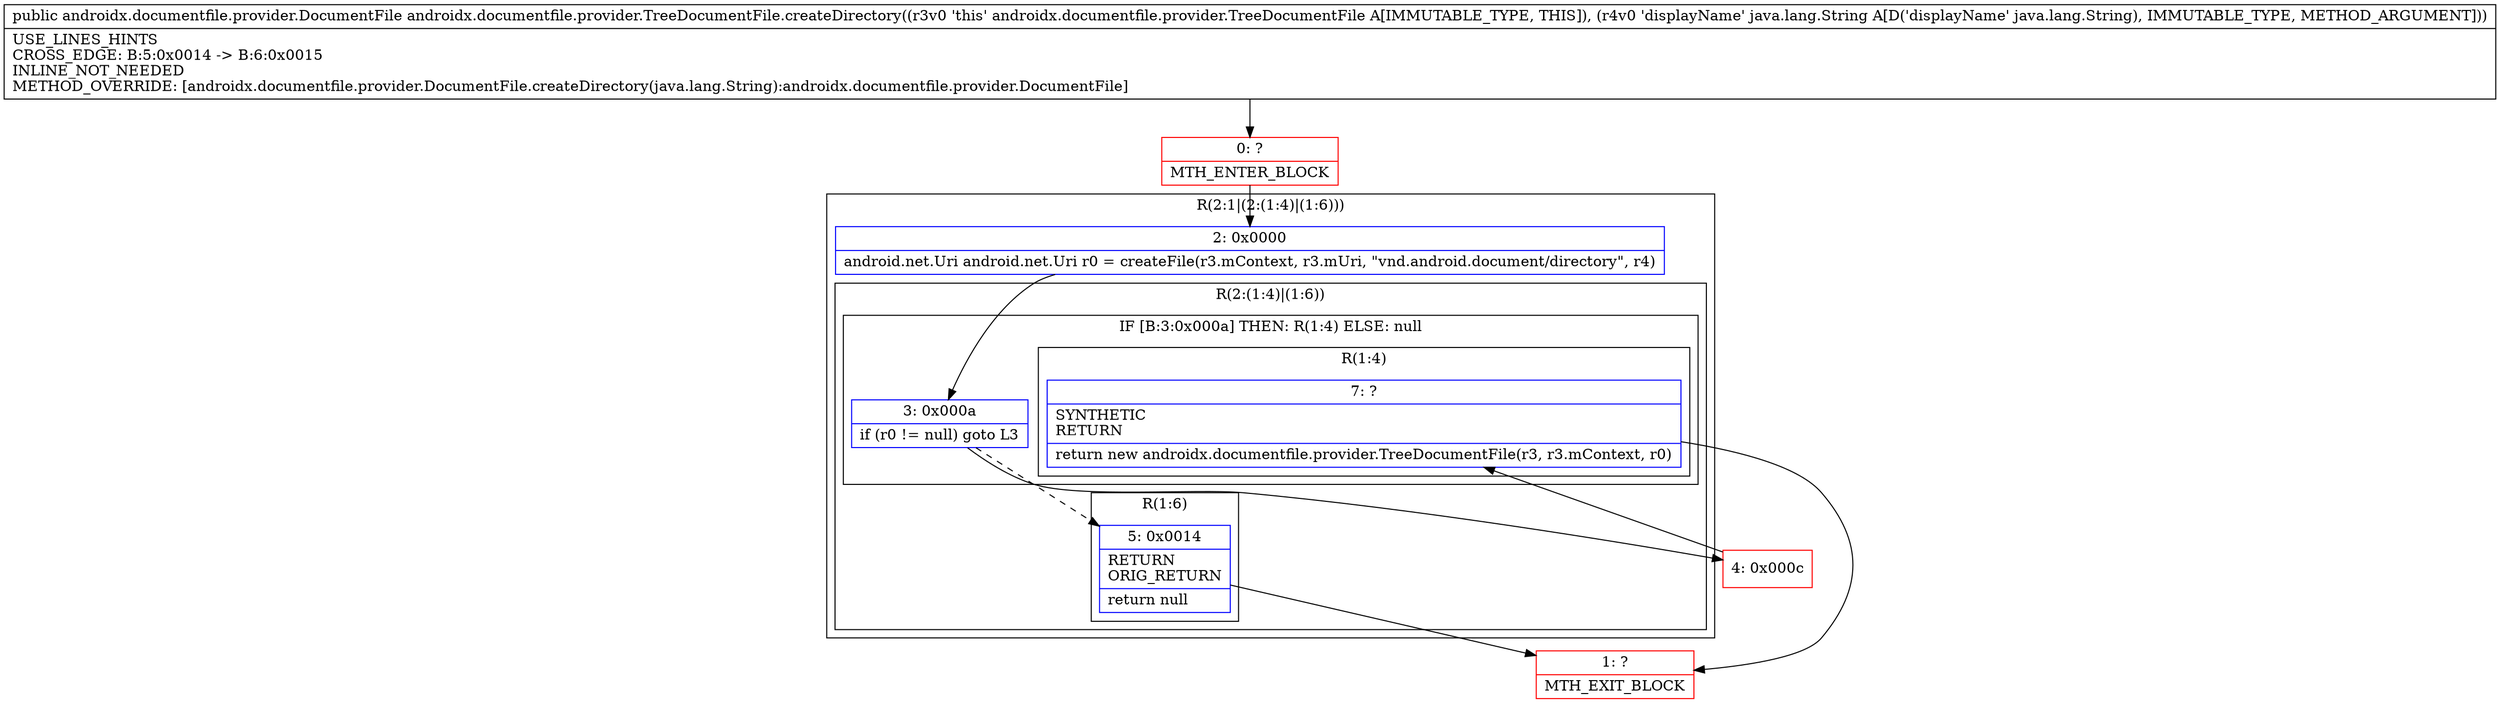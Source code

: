 digraph "CFG forandroidx.documentfile.provider.TreeDocumentFile.createDirectory(Ljava\/lang\/String;)Landroidx\/documentfile\/provider\/DocumentFile;" {
subgraph cluster_Region_1693107315 {
label = "R(2:1|(2:(1:4)|(1:6)))";
node [shape=record,color=blue];
Node_2 [shape=record,label="{2\:\ 0x0000|android.net.Uri android.net.Uri r0 = createFile(r3.mContext, r3.mUri, \"vnd.android.document\/directory\", r4)\l}"];
subgraph cluster_Region_328219223 {
label = "R(2:(1:4)|(1:6))";
node [shape=record,color=blue];
subgraph cluster_IfRegion_153047938 {
label = "IF [B:3:0x000a] THEN: R(1:4) ELSE: null";
node [shape=record,color=blue];
Node_3 [shape=record,label="{3\:\ 0x000a|if (r0 != null) goto L3\l}"];
subgraph cluster_Region_1192153711 {
label = "R(1:4)";
node [shape=record,color=blue];
Node_7 [shape=record,label="{7\:\ ?|SYNTHETIC\lRETURN\l|return new androidx.documentfile.provider.TreeDocumentFile(r3, r3.mContext, r0)\l}"];
}
}
subgraph cluster_Region_1126249892 {
label = "R(1:6)";
node [shape=record,color=blue];
Node_5 [shape=record,label="{5\:\ 0x0014|RETURN\lORIG_RETURN\l|return null\l}"];
}
}
}
Node_0 [shape=record,color=red,label="{0\:\ ?|MTH_ENTER_BLOCK\l}"];
Node_4 [shape=record,color=red,label="{4\:\ 0x000c}"];
Node_1 [shape=record,color=red,label="{1\:\ ?|MTH_EXIT_BLOCK\l}"];
MethodNode[shape=record,label="{public androidx.documentfile.provider.DocumentFile androidx.documentfile.provider.TreeDocumentFile.createDirectory((r3v0 'this' androidx.documentfile.provider.TreeDocumentFile A[IMMUTABLE_TYPE, THIS]), (r4v0 'displayName' java.lang.String A[D('displayName' java.lang.String), IMMUTABLE_TYPE, METHOD_ARGUMENT]))  | USE_LINES_HINTS\lCROSS_EDGE: B:5:0x0014 \-\> B:6:0x0015\lINLINE_NOT_NEEDED\lMETHOD_OVERRIDE: [androidx.documentfile.provider.DocumentFile.createDirectory(java.lang.String):androidx.documentfile.provider.DocumentFile]\l}"];
MethodNode -> Node_0;Node_2 -> Node_3;
Node_3 -> Node_4;
Node_3 -> Node_5[style=dashed];
Node_7 -> Node_1;
Node_5 -> Node_1;
Node_0 -> Node_2;
Node_4 -> Node_7;
}

